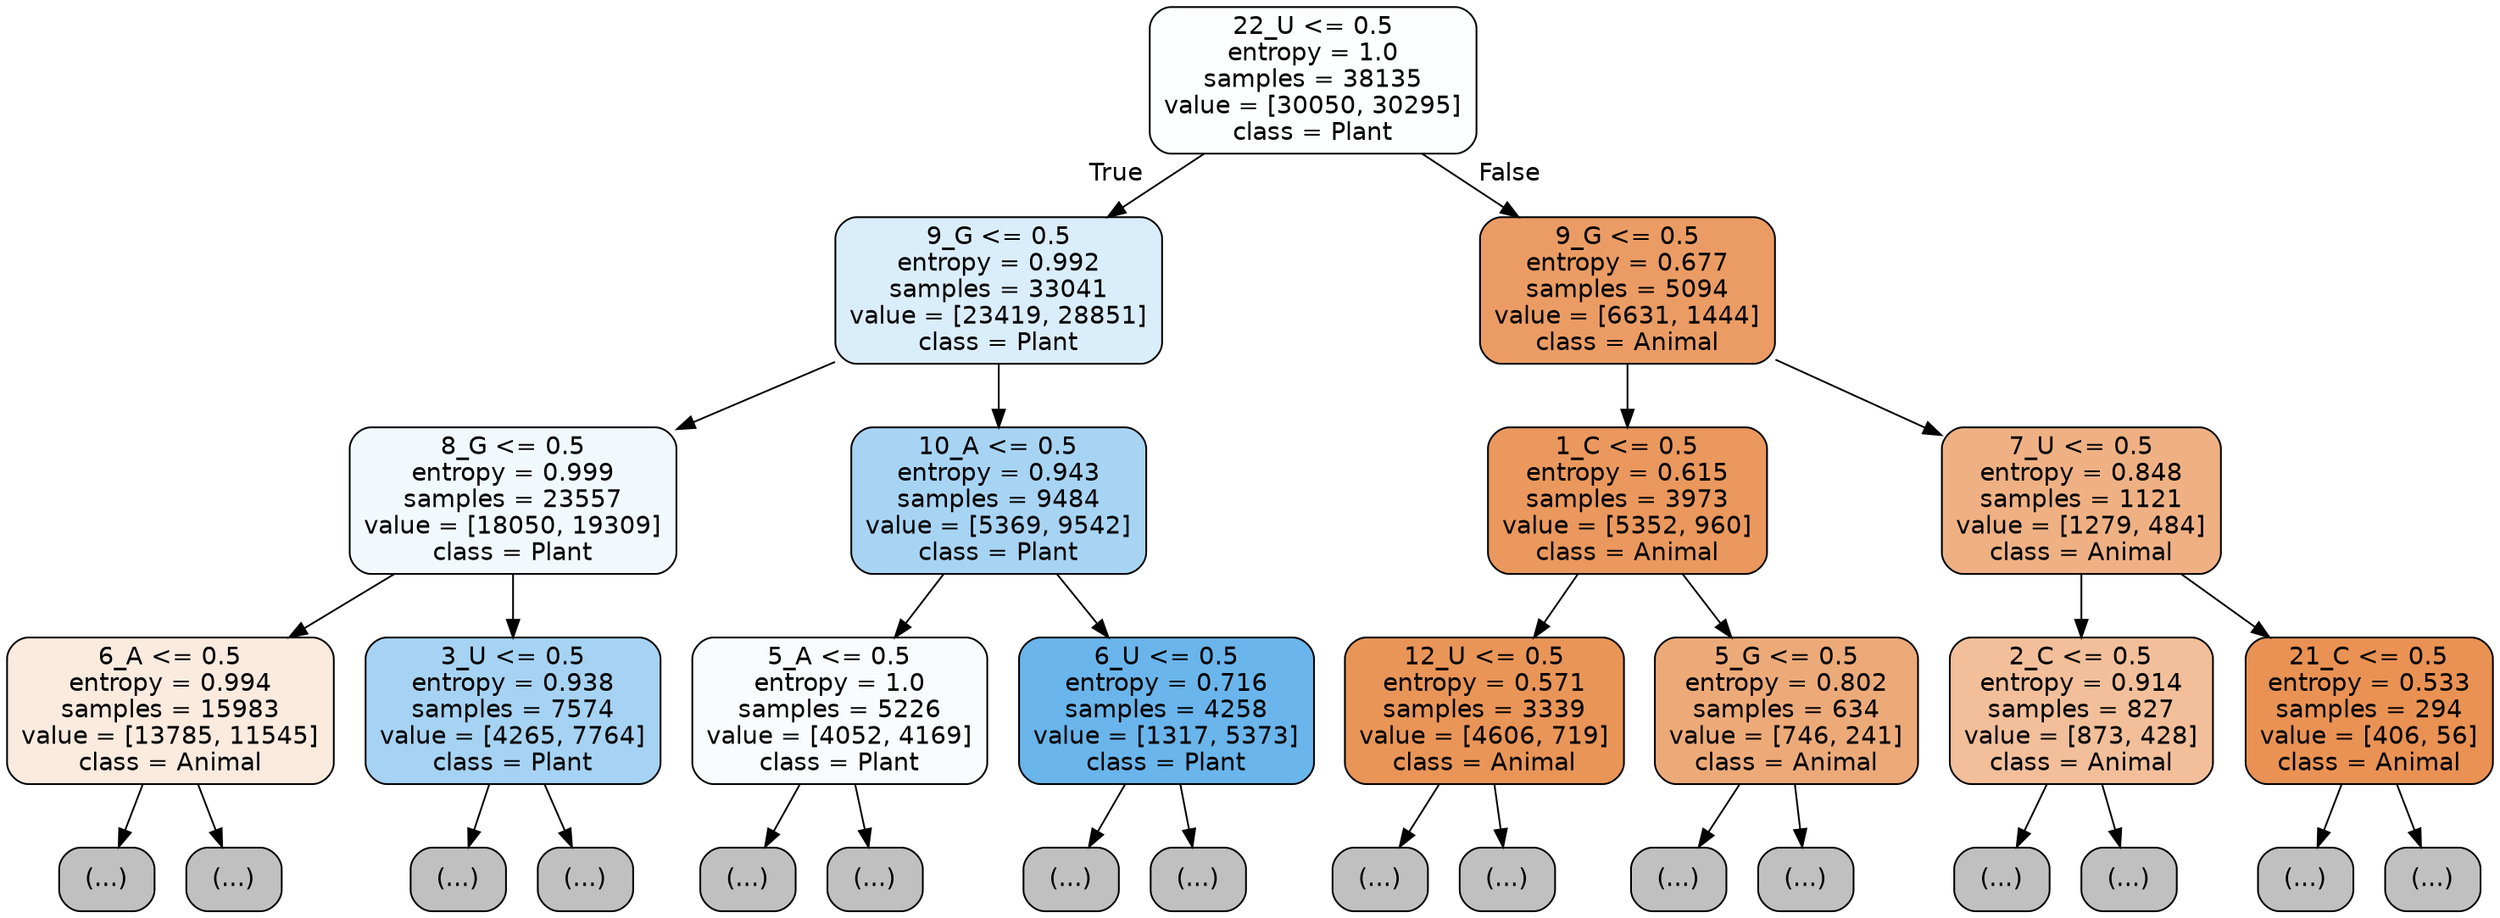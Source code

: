 digraph Tree {
node [shape=box, style="filled, rounded", color="black", fontname="helvetica"] ;
edge [fontname="helvetica"] ;
0 [label="22_U <= 0.5\nentropy = 1.0\nsamples = 38135\nvalue = [30050, 30295]\nclass = Plant", fillcolor="#fdfeff"] ;
1 [label="9_G <= 0.5\nentropy = 0.992\nsamples = 33041\nvalue = [23419, 28851]\nclass = Plant", fillcolor="#daedfa"] ;
0 -> 1 [labeldistance=2.5, labelangle=45, headlabel="True"] ;
2 [label="8_G <= 0.5\nentropy = 0.999\nsamples = 23557\nvalue = [18050, 19309]\nclass = Plant", fillcolor="#f2f9fd"] ;
1 -> 2 ;
3 [label="6_A <= 0.5\nentropy = 0.994\nsamples = 15983\nvalue = [13785, 11545]\nclass = Animal", fillcolor="#fbebdf"] ;
2 -> 3 ;
4 [label="(...)", fillcolor="#C0C0C0"] ;
3 -> 4 ;
6227 [label="(...)", fillcolor="#C0C0C0"] ;
3 -> 6227 ;
8110 [label="3_U <= 0.5\nentropy = 0.938\nsamples = 7574\nvalue = [4265, 7764]\nclass = Plant", fillcolor="#a6d3f3"] ;
2 -> 8110 ;
8111 [label="(...)", fillcolor="#C0C0C0"] ;
8110 -> 8111 ;
10312 [label="(...)", fillcolor="#C0C0C0"] ;
8110 -> 10312 ;
11073 [label="10_A <= 0.5\nentropy = 0.943\nsamples = 9484\nvalue = [5369, 9542]\nclass = Plant", fillcolor="#a8d4f4"] ;
1 -> 11073 ;
11074 [label="5_A <= 0.5\nentropy = 1.0\nsamples = 5226\nvalue = [4052, 4169]\nclass = Plant", fillcolor="#f9fcfe"] ;
11073 -> 11074 ;
11075 [label="(...)", fillcolor="#C0C0C0"] ;
11074 -> 11075 ;
13180 [label="(...)", fillcolor="#C0C0C0"] ;
11074 -> 13180 ;
13833 [label="6_U <= 0.5\nentropy = 0.716\nsamples = 4258\nvalue = [1317, 5373]\nclass = Plant", fillcolor="#6ab5eb"] ;
11073 -> 13833 ;
13834 [label="(...)", fillcolor="#C0C0C0"] ;
13833 -> 13834 ;
14745 [label="(...)", fillcolor="#C0C0C0"] ;
13833 -> 14745 ;
15000 [label="9_G <= 0.5\nentropy = 0.677\nsamples = 5094\nvalue = [6631, 1444]\nclass = Animal", fillcolor="#eb9c64"] ;
0 -> 15000 [labeldistance=2.5, labelangle=-45, headlabel="False"] ;
15001 [label="1_C <= 0.5\nentropy = 0.615\nsamples = 3973\nvalue = [5352, 960]\nclass = Animal", fillcolor="#ea985d"] ;
15000 -> 15001 ;
15002 [label="12_U <= 0.5\nentropy = 0.571\nsamples = 3339\nvalue = [4606, 719]\nclass = Animal", fillcolor="#e99558"] ;
15001 -> 15002 ;
15003 [label="(...)", fillcolor="#C0C0C0"] ;
15002 -> 15003 ;
15870 [label="(...)", fillcolor="#C0C0C0"] ;
15002 -> 15870 ;
16237 [label="5_G <= 0.5\nentropy = 0.802\nsamples = 634\nvalue = [746, 241]\nclass = Animal", fillcolor="#edaa79"] ;
15001 -> 16237 ;
16238 [label="(...)", fillcolor="#C0C0C0"] ;
16237 -> 16238 ;
16431 [label="(...)", fillcolor="#C0C0C0"] ;
16237 -> 16431 ;
16496 [label="7_U <= 0.5\nentropy = 0.848\nsamples = 1121\nvalue = [1279, 484]\nclass = Animal", fillcolor="#efb184"] ;
15000 -> 16496 ;
16497 [label="2_C <= 0.5\nentropy = 0.914\nsamples = 827\nvalue = [873, 428]\nclass = Animal", fillcolor="#f2bf9a"] ;
16496 -> 16497 ;
16498 [label="(...)", fillcolor="#C0C0C0"] ;
16497 -> 16498 ;
16825 [label="(...)", fillcolor="#C0C0C0"] ;
16497 -> 16825 ;
16912 [label="21_C <= 0.5\nentropy = 0.533\nsamples = 294\nvalue = [406, 56]\nclass = Animal", fillcolor="#e99254"] ;
16496 -> 16912 ;
16913 [label="(...)", fillcolor="#C0C0C0"] ;
16912 -> 16913 ;
17002 [label="(...)", fillcolor="#C0C0C0"] ;
16912 -> 17002 ;
}